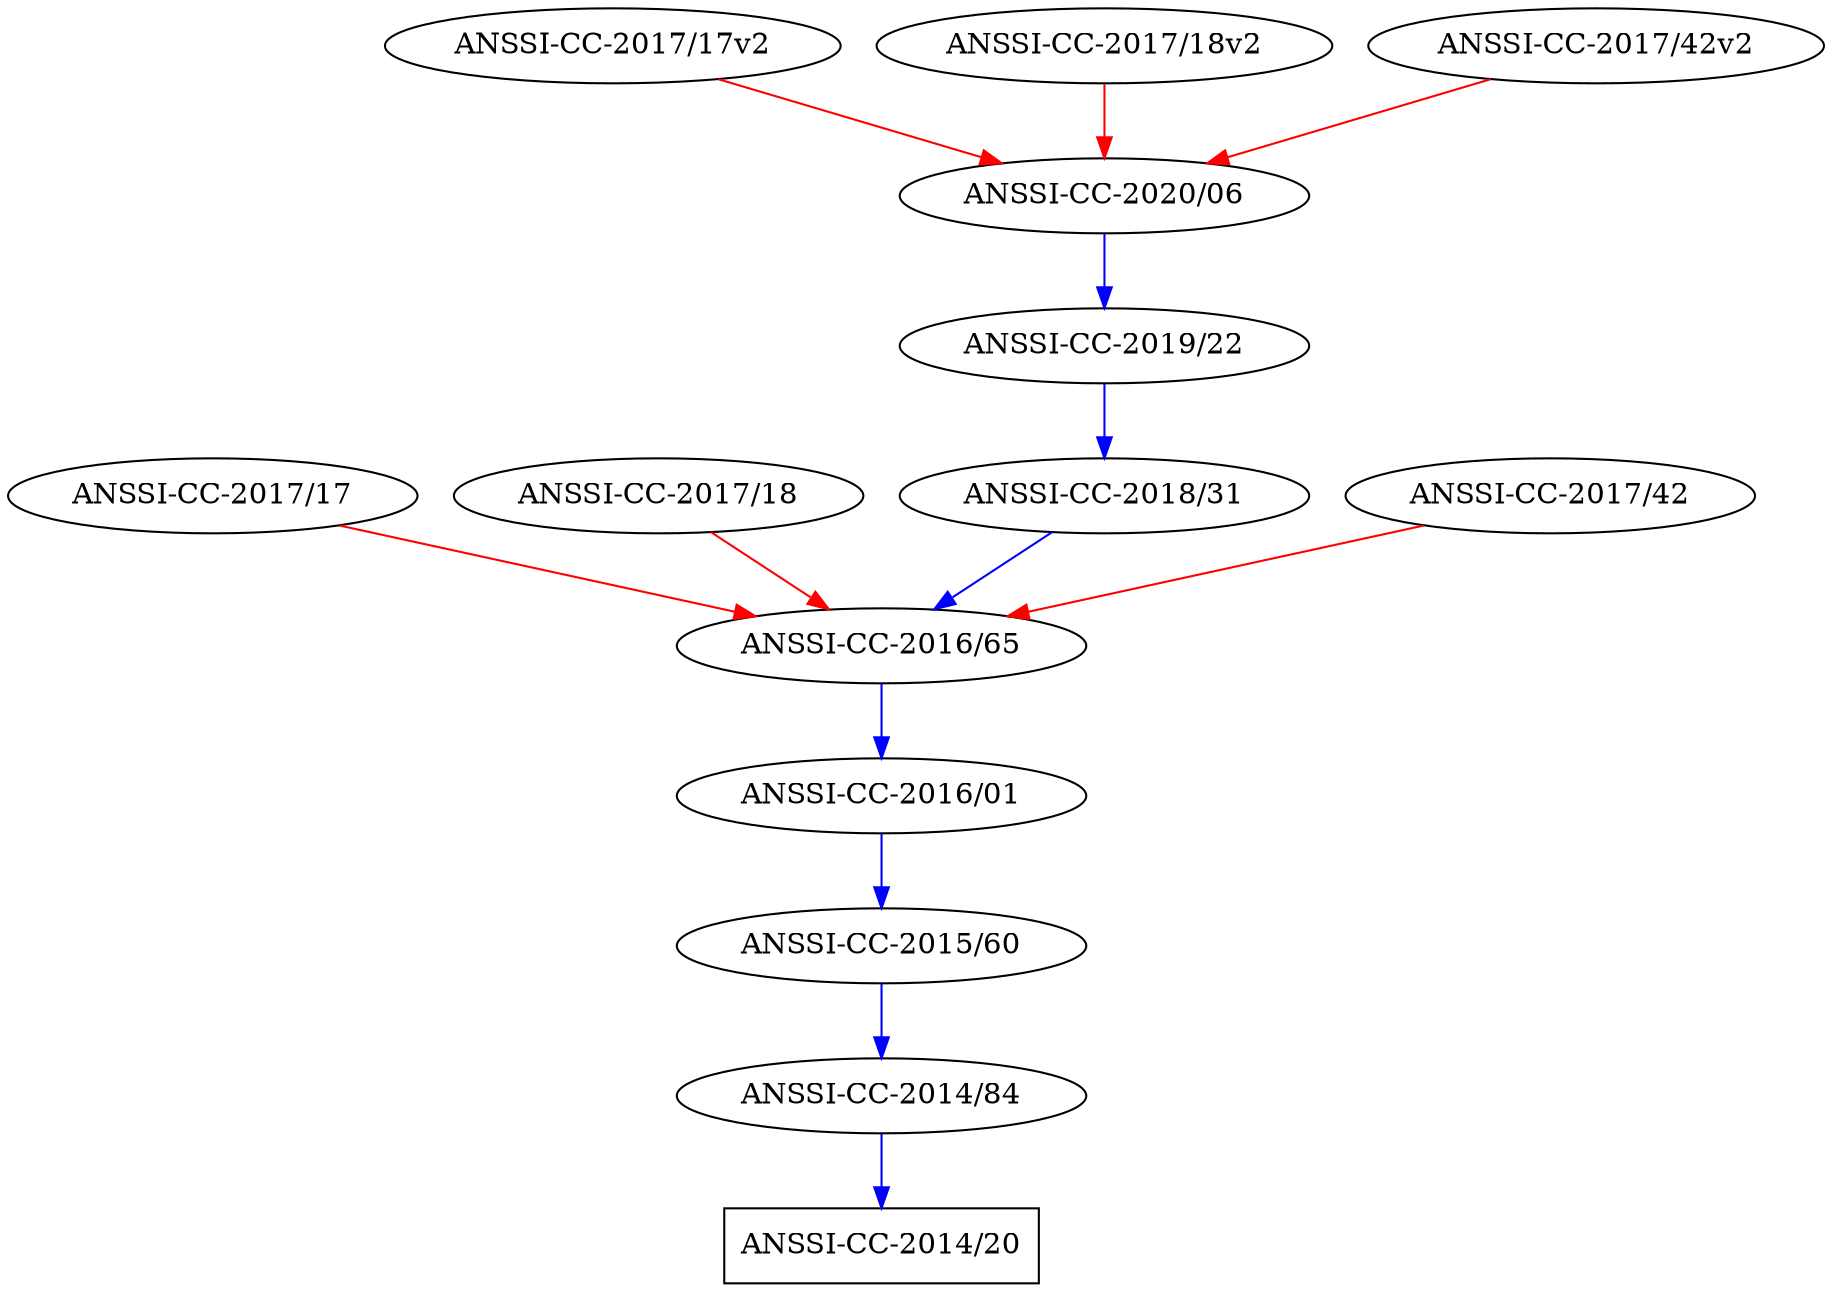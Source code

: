 digraph {
	# nodes
	201420 [label="ANSSI-CC-2014/20"] [shape=box]
	201484 [label="ANSSI-CC-2014/84"]
	2017172 [label="ANSSI-CC-2017/17v2"]
	201922 [label="ANSSI-CC-2019/22"]
	201717 [label="ANSSI-CC-2017/17"]
	201718 [label="ANSSI-CC-2017/18"]
	202006 [label="ANSSI-CC-2020/06"]
	201484 [label="ANSSI-CC-2014/84"]
	201601 [label="ANSSI-CC-2016/01"]
	201665 [label="ANSSI-CC-2016/65"]
	201560 [label="ANSSI-CC-2015/60"]
	201831 [label="ANSSI-CC-2018/31"]
	2017182 [label="ANSSI-CC-2017/18v2"]
	201742 [label="ANSSI-CC-2017/42"]
	2017422 [label="ANSSI-CC-2017/42v2"]

	# edges
	201484 -> 201420 [color=blue]

	201665 -> 201601 [color=blue]
	201601 -> 201560 [color=blue]
	2017172 -> 202006 [color=red]
	202006 -> 201922 [color=blue]
	2017182 -> 202006 [color=red]
	201718 -> 201665 [color=red]
	201742 -> 201665 [color=red]
	2017422 -> 202006 [color=red]
	201922 -> 201831 [color=blue]
	201717 -> 201665 [color=red]
	201560 -> 201484 [color=blue]
	201831 -> 201665 [color=blue]
}

